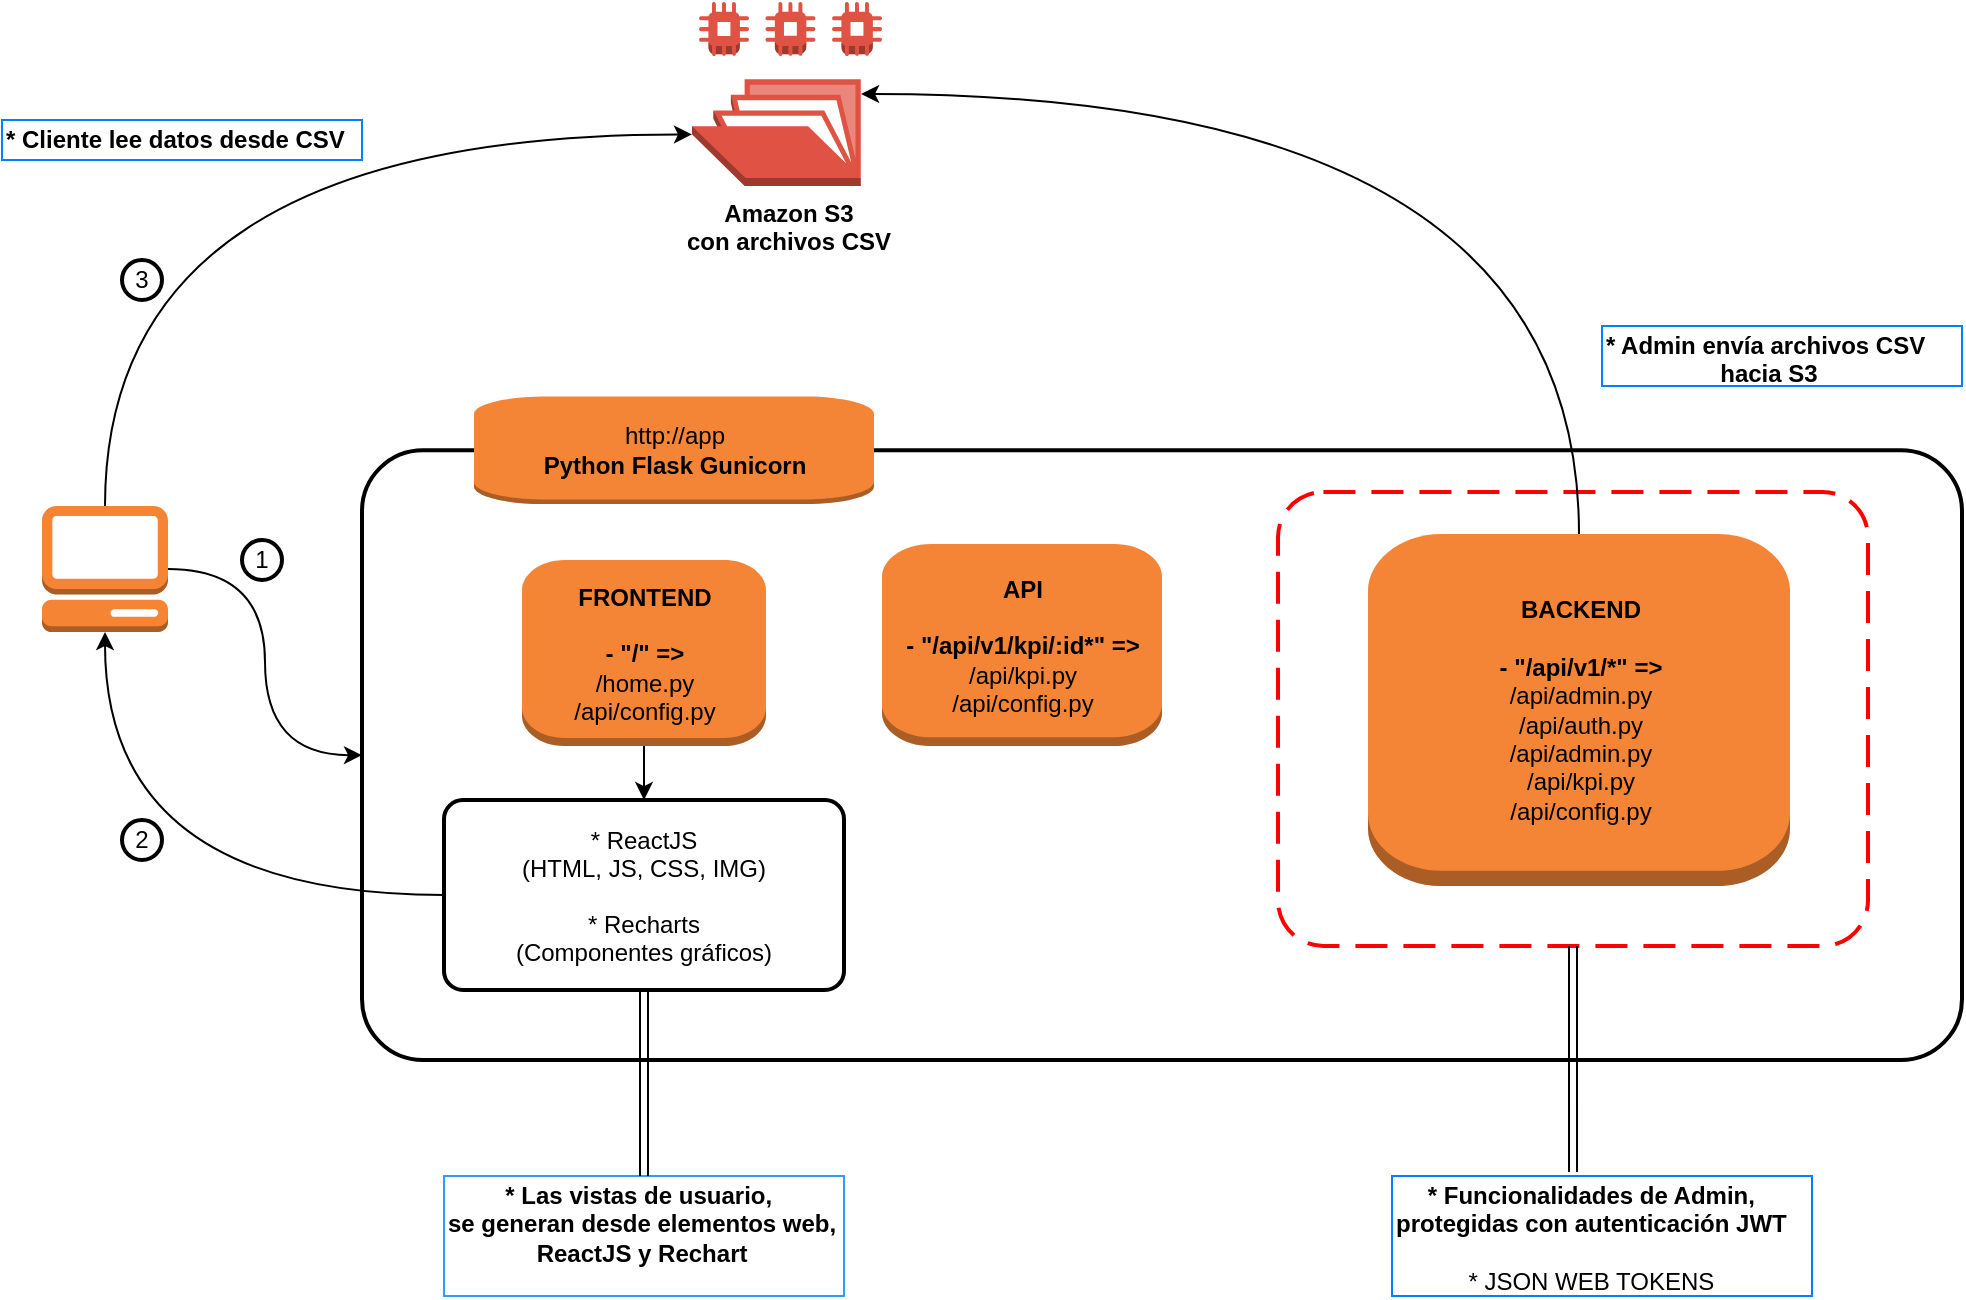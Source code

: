 <mxfile version="10.5.1" type="device"><diagram id="h2zyE5RheR5_F0kY7FN-" name="General"><mxGraphModel dx="1318" dy="855" grid="1" gridSize="10" guides="1" tooltips="1" connect="1" arrows="1" fold="1" page="1" pageScale="1" pageWidth="1100" pageHeight="850" math="0" shadow="0"><root><mxCell id="0"/><mxCell id="1" parent="0"/><mxCell id="eyleQtzKXcW44pSAApPq-15" value="" style="rounded=0;orthogonalLoop=1;jettySize=auto;html=1;edgeStyle=orthogonalEdgeStyle;curved=1;entryX=0;entryY=0.5;entryDx=0;entryDy=0;" parent="1" source="eyleQtzKXcW44pSAApPq-8" target="eyleQtzKXcW44pSAApPq-9" edge="1"><mxGeometry relative="1" as="geometry"><mxPoint x="223" y="213.0" as="targetPoint"/></mxGeometry></mxCell><mxCell id="eyleQtzKXcW44pSAApPq-8" value="" style="outlineConnect=0;dashed=0;verticalLabelPosition=bottom;verticalAlign=top;align=center;html=1;shape=mxgraph.aws3.management_console;fillColor=#F58534;gradientColor=none;" parent="1" vertex="1"><mxGeometry x="80" y="323" width="63" height="63" as="geometry"/></mxCell><mxCell id="eyleQtzKXcW44pSAApPq-17" value="" style="edgeStyle=orthogonalEdgeStyle;curved=1;rounded=0;orthogonalLoop=1;jettySize=auto;html=1;exitX=0.5;exitY=0;exitDx=0;exitDy=0;exitPerimeter=0;entryX=0;entryY=0.72;entryDx=0;entryDy=0;entryPerimeter=0;" parent="1" source="eyleQtzKXcW44pSAApPq-8" target="eyleQtzKXcW44pSAApPq-13" edge="1"><mxGeometry relative="1" as="geometry"><mxPoint x="225.5" y="504.5" as="sourcePoint"/></mxGeometry></mxCell><mxCell id="eyleQtzKXcW44pSAApPq-13" value="&lt;b&gt;Amazon S3&lt;br&gt;con archivos CSV&lt;/b&gt;&lt;br&gt;" style="outlineConnect=0;dashed=0;verticalLabelPosition=bottom;verticalAlign=top;align=center;html=1;shape=mxgraph.aws3.efs_share;fillColor=#E05243;gradientColor=none;" parent="1" vertex="1"><mxGeometry x="405" y="71" width="95" height="92" as="geometry"/></mxCell><mxCell id="eyleQtzKXcW44pSAApPq-27" value="" style="edgeStyle=orthogonalEdgeStyle;curved=1;rounded=0;orthogonalLoop=1;jettySize=auto;html=1;entryX=0.5;entryY=1;entryDx=0;entryDy=0;entryPerimeter=0;" parent="1" source="eyleQtzKXcW44pSAApPq-20" target="eyleQtzKXcW44pSAApPq-8" edge="1"><mxGeometry relative="1" as="geometry"><mxPoint x="160" y="613" as="targetPoint"/></mxGeometry></mxCell><mxCell id="eyleQtzKXcW44pSAApPq-23" value="" style="group" parent="1" vertex="1" connectable="0"><mxGeometry x="240" y="273" width="800" height="327" as="geometry"/></mxCell><mxCell id="eyleQtzKXcW44pSAApPq-9" value="" style="rounded=1;arcSize=10;dashed=0;strokeColor=#000000;fillColor=none;gradientColor=none;strokeWidth=2;" parent="eyleQtzKXcW44pSAApPq-23" vertex="1"><mxGeometry y="22.152" width="800" height="304.848" as="geometry"/></mxCell><mxCell id="eyleQtzKXcW44pSAApPq-10" value="http://app&lt;br&gt;&lt;b&gt;Python Flask Gunicorn&lt;/b&gt;&lt;br&gt;" style="dashed=0;html=1;shape=mxgraph.aws3.instance;fillColor=#F58536;gradientColor=none;dashed=0;" parent="eyleQtzKXcW44pSAApPq-23" vertex="1"><mxGeometry x="56" y="-4.747" width="200" height="53.797" as="geometry"/></mxCell><mxCell id="eyleQtzKXcW44pSAApPq-21" value="&lt;b&gt;FRONTEND&lt;br&gt;&lt;br&gt;- &quot;/&quot; =&amp;gt; &lt;/b&gt;&lt;br&gt;/home.py&lt;br&gt;/api/config.py&lt;br&gt;" style="dashed=0;html=1;shape=mxgraph.aws3.instance;fillColor=#F58536;gradientColor=none;dashed=0;" parent="eyleQtzKXcW44pSAApPq-23" vertex="1"><mxGeometry x="80" y="77" width="122" height="93" as="geometry"/></mxCell><mxCell id="eyleQtzKXcW44pSAApPq-29" value="&lt;b&gt;API&lt;br&gt;&lt;br&gt;- &quot;/api/v1/kpi/:id*&quot; =&amp;gt; &lt;/b&gt;&lt;br&gt;/api/kpi.py&lt;br&gt;/api/config.py&lt;br&gt;" style="dashed=0;html=1;shape=mxgraph.aws3.instance;fillColor=#F58536;gradientColor=none;dashed=0;" parent="eyleQtzKXcW44pSAApPq-23" vertex="1"><mxGeometry x="260" y="69" width="140" height="101" as="geometry"/></mxCell><mxCell id="eyleQtzKXcW44pSAApPq-34" value="" style="rounded=1;arcSize=10;dashed=1;strokeColor=#ff0000;fillColor=none;gradientColor=none;dashPattern=8 4;strokeWidth=2;" parent="eyleQtzKXcW44pSAApPq-23" vertex="1"><mxGeometry x="458" y="43" width="295" height="227" as="geometry"/></mxCell><mxCell id="eyleQtzKXcW44pSAApPq-30" value="&lt;b&gt;BACKEND&lt;br&gt;&lt;br&gt;- &quot;/api/v1/*&quot; =&amp;gt; &lt;/b&gt;&lt;br&gt;/api/admin.py&lt;br&gt;/api/auth.py&lt;br&gt;/api/admin.py&lt;br&gt;/api/kpi.py&lt;br&gt;/api/config.py&lt;br&gt;" style="dashed=0;html=1;shape=mxgraph.aws3.instance;fillColor=#F58536;gradientColor=none;dashed=0;" parent="eyleQtzKXcW44pSAApPq-23" vertex="1"><mxGeometry x="503" y="64" width="211" height="176" as="geometry"/></mxCell><mxCell id="eyleQtzKXcW44pSAApPq-20" value="* ReactJS&#10;(HTML, JS, CSS, IMG)&#10;&#10;* Recharts&#10;(Componentes gráficos)" style="rounded=1;arcSize=10;dashed=0;strokeColor=#000000;fillColor=none;gradientColor=none;strokeWidth=2;fontStyle=0" parent="eyleQtzKXcW44pSAApPq-23" vertex="1"><mxGeometry x="41" y="197.016" width="200" height="94.935" as="geometry"/></mxCell><mxCell id="eyleQtzKXcW44pSAApPq-25" value="" style="edgeStyle=orthogonalEdgeStyle;curved=1;rounded=0;orthogonalLoop=1;jettySize=auto;html=1;entryX=0.5;entryY=0;entryDx=0;entryDy=0;" parent="eyleQtzKXcW44pSAApPq-23" source="eyleQtzKXcW44pSAApPq-21" target="eyleQtzKXcW44pSAApPq-20" edge="1"><mxGeometry relative="1" as="geometry"><mxPoint x="125" y="237.866" as="targetPoint"/></mxGeometry></mxCell><mxCell id="eyleQtzKXcW44pSAApPq-28" value="* Cliente lee datos desde CSV&lt;br&gt;" style="text;html=1;resizable=0;points=[];autosize=1;align=left;verticalAlign=top;spacingTop=-4;fontStyle=1;strokeColor=#007FFF;" parent="1" vertex="1"><mxGeometry x="60" y="130" width="180" height="20" as="geometry"/></mxCell><mxCell id="eyleQtzKXcW44pSAApPq-37" value="&lt;div style=&quot;text-align: center&quot;&gt;&lt;span&gt;* Las vistas de usuario,&amp;nbsp;&lt;/span&gt;&lt;/div&gt;&lt;div style=&quot;text-align: center&quot;&gt;&lt;span&gt;se generan desde elementos web,&lt;/span&gt;&lt;/div&gt;&lt;div style=&quot;text-align: center&quot;&gt;&lt;span&gt;ReactJS y Rechart&lt;/span&gt;&lt;/div&gt;&lt;div style=&quot;text-align: center&quot;&gt;&lt;span&gt;&lt;br&gt;&lt;/span&gt;&lt;/div&gt;" style="text;html=1;resizable=0;points=[];autosize=1;align=left;verticalAlign=top;spacingTop=-4;fontStyle=1;strokeColor=#3399FF;" parent="1" vertex="1"><mxGeometry x="281" y="658" width="200" height="60" as="geometry"/></mxCell><mxCell id="eyleQtzKXcW44pSAApPq-33" value="&lt;div style=&quot;text-align: center&quot;&gt;&lt;b&gt;* Admin envía archivos CSV&amp;nbsp;&lt;/b&gt;&lt;/div&gt;&lt;b&gt;&lt;div style=&quot;text-align: center&quot;&gt;&lt;b&gt;hacia S3&lt;/b&gt;&lt;/div&gt;&lt;/b&gt;" style="text;html=1;resizable=0;points=[];autosize=1;align=left;verticalAlign=top;spacingTop=-4;strokeColor=#007FFF;" parent="1" vertex="1"><mxGeometry x="860" y="233" width="180" height="30" as="geometry"/></mxCell><mxCell id="eyleQtzKXcW44pSAApPq-35" value="&lt;div style=&quot;text-align: center&quot;&gt;&lt;b&gt;* Funcionalidades de Admin, &lt;/b&gt;&lt;br&gt;&lt;b&gt;protegidas con autenticación JWT&lt;/b&gt;&lt;br&gt;&lt;br&gt;* JSON WEB TOKENS&lt;/div&gt;" style="text;html=1;resizable=0;points=[];autosize=1;align=left;verticalAlign=top;spacingTop=-4;strokeColor=#007FFF;" parent="1" vertex="1"><mxGeometry x="755" y="658" width="210" height="60" as="geometry"/></mxCell><mxCell id="eyleQtzKXcW44pSAApPq-32" style="edgeStyle=orthogonalEdgeStyle;curved=1;rounded=0;orthogonalLoop=1;jettySize=auto;html=1;entryX=0.89;entryY=0.5;entryDx=0;entryDy=0;entryPerimeter=0;exitX=0.5;exitY=0;exitDx=0;exitDy=0;exitPerimeter=0;" parent="1" source="eyleQtzKXcW44pSAApPq-30" target="eyleQtzKXcW44pSAApPq-13" edge="1"><mxGeometry relative="1" as="geometry"><mxPoint x="765" y="123" as="targetPoint"/><Array as="points"><mxPoint x="849" y="117"/></Array></mxGeometry></mxCell><mxCell id="eyleQtzKXcW44pSAApPq-36" style="edgeStyle=orthogonalEdgeStyle;curved=1;rounded=0;orthogonalLoop=1;jettySize=auto;html=1;entryX=0.431;entryY=-0.033;entryDx=0;entryDy=0;entryPerimeter=0;shape=link;exitX=0.5;exitY=1;exitDx=0;exitDy=0;" parent="1" source="eyleQtzKXcW44pSAApPq-34" target="eyleQtzKXcW44pSAApPq-35" edge="1"><mxGeometry relative="1" as="geometry"><mxPoint x="861" y="505" as="sourcePoint"/></mxGeometry></mxCell><mxCell id="eyleQtzKXcW44pSAApPq-38" style="edgeStyle=orthogonalEdgeStyle;curved=1;rounded=0;orthogonalLoop=1;jettySize=auto;html=1;entryX=0.5;entryY=0;entryDx=0;entryDy=0;entryPerimeter=0;shape=link;exitX=0.5;exitY=1;exitDx=0;exitDy=0;" parent="1" source="eyleQtzKXcW44pSAApPq-20" target="eyleQtzKXcW44pSAApPq-37" edge="1"><mxGeometry relative="1" as="geometry"><mxPoint x="381" y="577" as="sourcePoint"/><mxPoint x="380" y="648" as="targetPoint"/></mxGeometry></mxCell><mxCell id="VwQEsOejxlGKE1-SG7e1-1" value="1" style="strokeWidth=2;html=1;shape=mxgraph.flowchart.start_2;whiteSpace=wrap;" vertex="1" parent="1"><mxGeometry x="180" y="340" width="20" height="20" as="geometry"/></mxCell><mxCell id="VwQEsOejxlGKE1-SG7e1-2" value="2" style="strokeWidth=2;html=1;shape=mxgraph.flowchart.start_2;whiteSpace=wrap;" vertex="1" parent="1"><mxGeometry x="120" y="480" width="20" height="20" as="geometry"/></mxCell><mxCell id="VwQEsOejxlGKE1-SG7e1-3" value="3" style="strokeWidth=2;html=1;shape=mxgraph.flowchart.start_2;whiteSpace=wrap;" vertex="1" parent="1"><mxGeometry x="120" y="200" width="20" height="20" as="geometry"/></mxCell></root></mxGraphModel></diagram></mxfile>